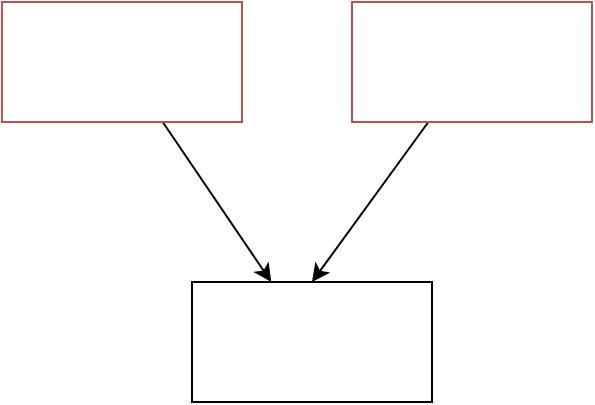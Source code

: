 <mxfile version="20.3.0" type="device"><diagram id="wfV50lqHU7KO77cA74ii" name="Page-1"><mxGraphModel dx="1127" dy="731" grid="1" gridSize="10" guides="1" tooltips="1" connect="1" arrows="1" fold="1" page="1" pageScale="1" pageWidth="850" pageHeight="1100" math="0" shadow="0"><root><mxCell id="0"/><mxCell id="1" parent="0"/><mxCell id="nUSkKp0VZn4KfQ6yCL6O-3" style="rounded=0;orthogonalLoop=1;jettySize=auto;html=1;" edge="1" parent="1" source="nUSkKp0VZn4KfQ6yCL6O-1" target="nUSkKp0VZn4KfQ6yCL6O-2"><mxGeometry relative="1" as="geometry"/></mxCell><mxCell id="nUSkKp0VZn4KfQ6yCL6O-1" value="" style="rounded=0;whiteSpace=wrap;html=1;fillColor=none;strokeColor=#b85450;" vertex="1" parent="1"><mxGeometry x="305" y="270" width="120" height="60" as="geometry"/></mxCell><mxCell id="nUSkKp0VZn4KfQ6yCL6O-2" value="" style="rounded=0;whiteSpace=wrap;html=1;fillColor=default;" vertex="1" parent="1"><mxGeometry x="400" y="410" width="120" height="60" as="geometry"/></mxCell><mxCell id="nUSkKp0VZn4KfQ6yCL6O-5" style="rounded=0;orthogonalLoop=1;jettySize=auto;html=1;entryX=0.5;entryY=0;entryDx=0;entryDy=0;" edge="1" parent="1" source="nUSkKp0VZn4KfQ6yCL6O-4" target="nUSkKp0VZn4KfQ6yCL6O-2"><mxGeometry relative="1" as="geometry"/></mxCell><mxCell id="nUSkKp0VZn4KfQ6yCL6O-4" value="" style="rounded=0;whiteSpace=wrap;html=1;fillColor=none;strokeColor=#b85450;" vertex="1" parent="1"><mxGeometry x="480" y="270" width="120" height="60" as="geometry"/></mxCell></root></mxGraphModel></diagram></mxfile>
